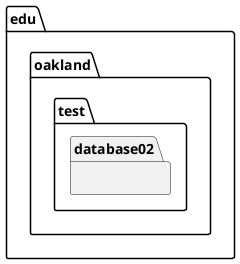 @startuml Database02TestPackage_InternalDependencies

package edu.oakland.test.database02 {
    
}

@enduml